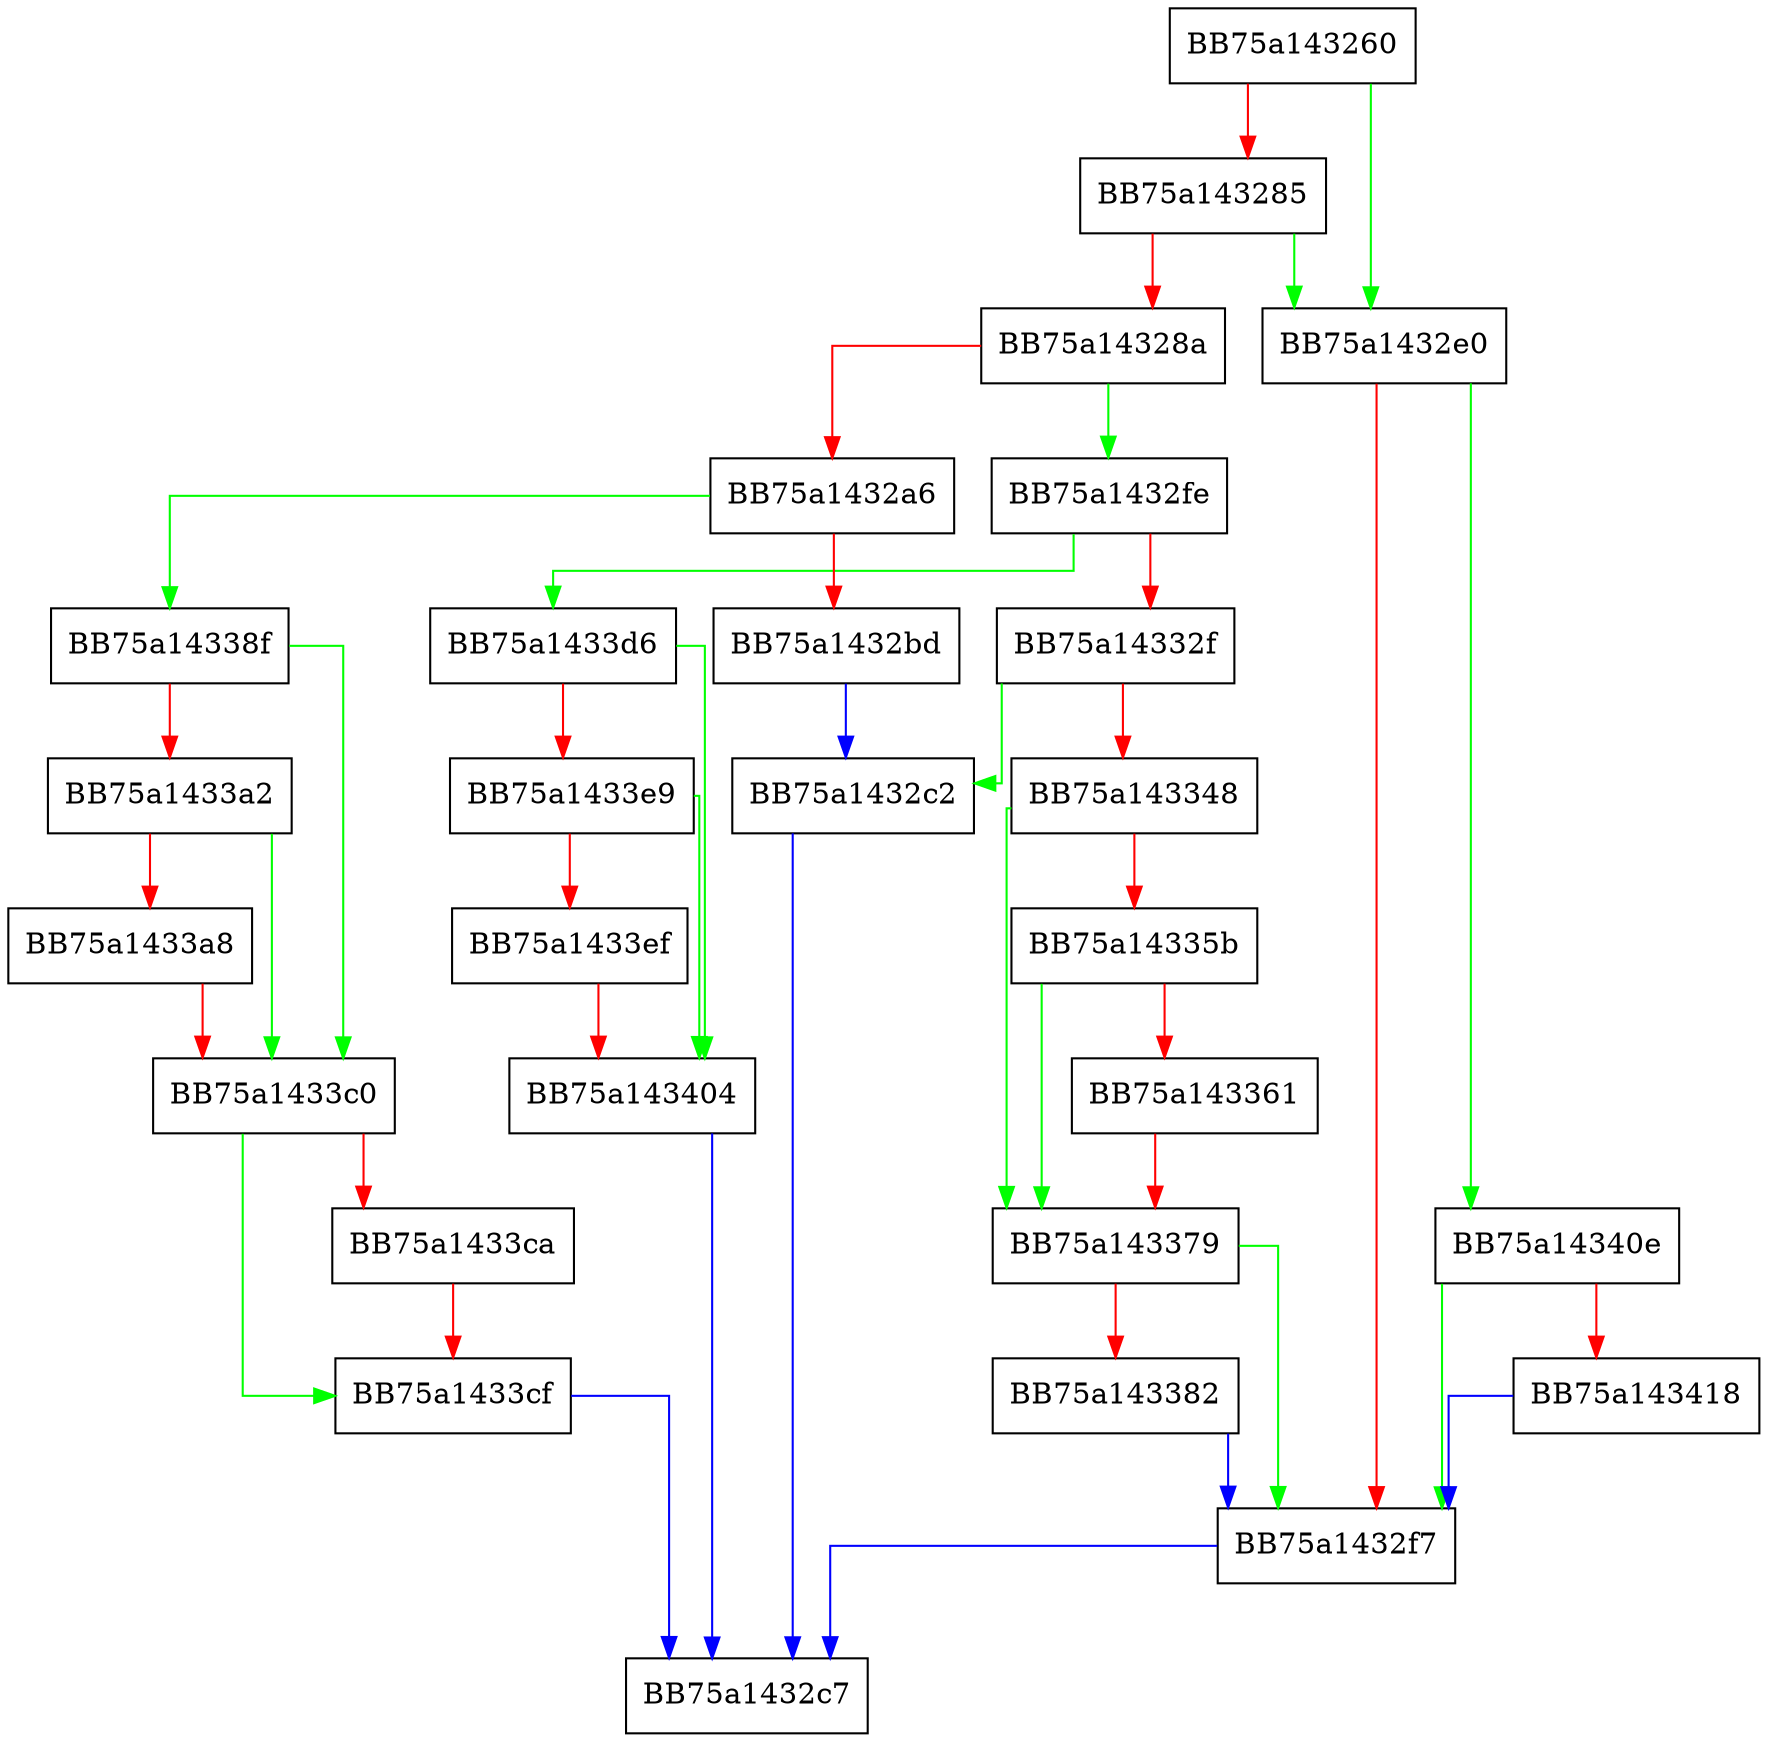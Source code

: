 digraph GetArchiveName {
  node [shape="box"];
  graph [splines=ortho];
  BB75a143260 -> BB75a1432e0 [color="green"];
  BB75a143260 -> BB75a143285 [color="red"];
  BB75a143285 -> BB75a1432e0 [color="green"];
  BB75a143285 -> BB75a14328a [color="red"];
  BB75a14328a -> BB75a1432fe [color="green"];
  BB75a14328a -> BB75a1432a6 [color="red"];
  BB75a1432a6 -> BB75a14338f [color="green"];
  BB75a1432a6 -> BB75a1432bd [color="red"];
  BB75a1432bd -> BB75a1432c2 [color="blue"];
  BB75a1432c2 -> BB75a1432c7 [color="blue"];
  BB75a1432e0 -> BB75a14340e [color="green"];
  BB75a1432e0 -> BB75a1432f7 [color="red"];
  BB75a1432f7 -> BB75a1432c7 [color="blue"];
  BB75a1432fe -> BB75a1433d6 [color="green"];
  BB75a1432fe -> BB75a14332f [color="red"];
  BB75a14332f -> BB75a1432c2 [color="green"];
  BB75a14332f -> BB75a143348 [color="red"];
  BB75a143348 -> BB75a143379 [color="green"];
  BB75a143348 -> BB75a14335b [color="red"];
  BB75a14335b -> BB75a143379 [color="green"];
  BB75a14335b -> BB75a143361 [color="red"];
  BB75a143361 -> BB75a143379 [color="red"];
  BB75a143379 -> BB75a1432f7 [color="green"];
  BB75a143379 -> BB75a143382 [color="red"];
  BB75a143382 -> BB75a1432f7 [color="blue"];
  BB75a14338f -> BB75a1433c0 [color="green"];
  BB75a14338f -> BB75a1433a2 [color="red"];
  BB75a1433a2 -> BB75a1433c0 [color="green"];
  BB75a1433a2 -> BB75a1433a8 [color="red"];
  BB75a1433a8 -> BB75a1433c0 [color="red"];
  BB75a1433c0 -> BB75a1433cf [color="green"];
  BB75a1433c0 -> BB75a1433ca [color="red"];
  BB75a1433ca -> BB75a1433cf [color="red"];
  BB75a1433cf -> BB75a1432c7 [color="blue"];
  BB75a1433d6 -> BB75a143404 [color="green"];
  BB75a1433d6 -> BB75a1433e9 [color="red"];
  BB75a1433e9 -> BB75a143404 [color="green"];
  BB75a1433e9 -> BB75a1433ef [color="red"];
  BB75a1433ef -> BB75a143404 [color="red"];
  BB75a143404 -> BB75a1432c7 [color="blue"];
  BB75a14340e -> BB75a1432f7 [color="green"];
  BB75a14340e -> BB75a143418 [color="red"];
  BB75a143418 -> BB75a1432f7 [color="blue"];
}